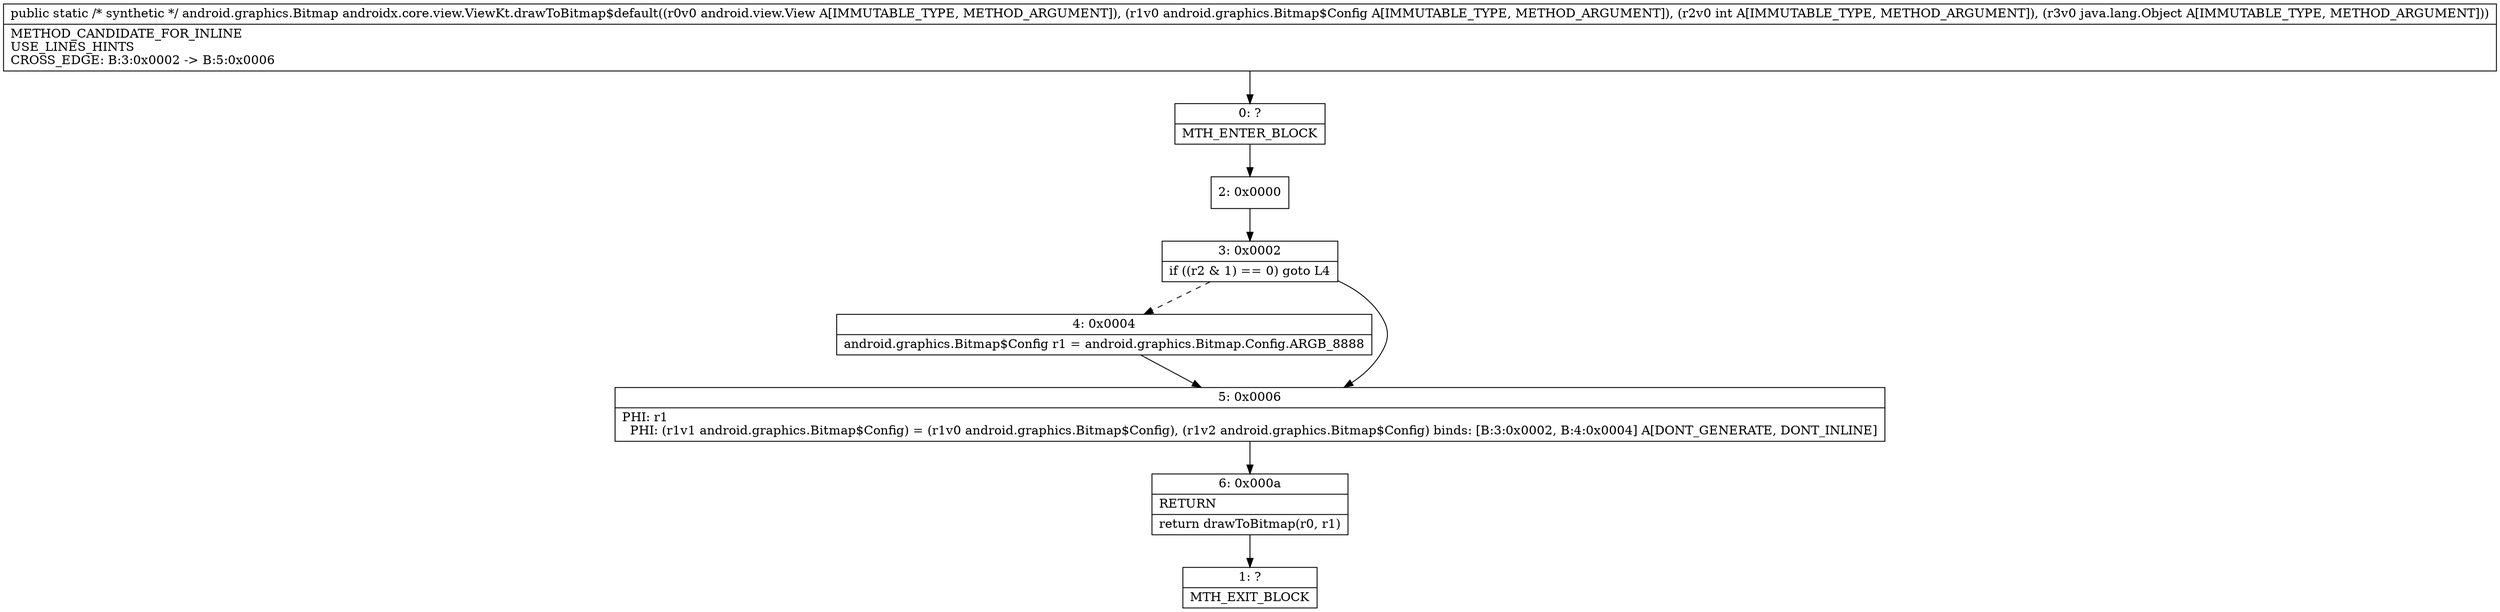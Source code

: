 digraph "CFG forandroidx.core.view.ViewKt.drawToBitmap$default(Landroid\/view\/View;Landroid\/graphics\/Bitmap$Config;ILjava\/lang\/Object;)Landroid\/graphics\/Bitmap;" {
Node_0 [shape=record,label="{0\:\ ?|MTH_ENTER_BLOCK\l}"];
Node_2 [shape=record,label="{2\:\ 0x0000}"];
Node_3 [shape=record,label="{3\:\ 0x0002|if ((r2 & 1) == 0) goto L4\l}"];
Node_4 [shape=record,label="{4\:\ 0x0004|android.graphics.Bitmap$Config r1 = android.graphics.Bitmap.Config.ARGB_8888\l}"];
Node_5 [shape=record,label="{5\:\ 0x0006|PHI: r1 \l  PHI: (r1v1 android.graphics.Bitmap$Config) = (r1v0 android.graphics.Bitmap$Config), (r1v2 android.graphics.Bitmap$Config) binds: [B:3:0x0002, B:4:0x0004] A[DONT_GENERATE, DONT_INLINE]\l}"];
Node_6 [shape=record,label="{6\:\ 0x000a|RETURN\l|return drawToBitmap(r0, r1)\l}"];
Node_1 [shape=record,label="{1\:\ ?|MTH_EXIT_BLOCK\l}"];
MethodNode[shape=record,label="{public static \/* synthetic *\/ android.graphics.Bitmap androidx.core.view.ViewKt.drawToBitmap$default((r0v0 android.view.View A[IMMUTABLE_TYPE, METHOD_ARGUMENT]), (r1v0 android.graphics.Bitmap$Config A[IMMUTABLE_TYPE, METHOD_ARGUMENT]), (r2v0 int A[IMMUTABLE_TYPE, METHOD_ARGUMENT]), (r3v0 java.lang.Object A[IMMUTABLE_TYPE, METHOD_ARGUMENT]))  | METHOD_CANDIDATE_FOR_INLINE\lUSE_LINES_HINTS\lCROSS_EDGE: B:3:0x0002 \-\> B:5:0x0006\l}"];
MethodNode -> Node_0;Node_0 -> Node_2;
Node_2 -> Node_3;
Node_3 -> Node_4[style=dashed];
Node_3 -> Node_5;
Node_4 -> Node_5;
Node_5 -> Node_6;
Node_6 -> Node_1;
}

